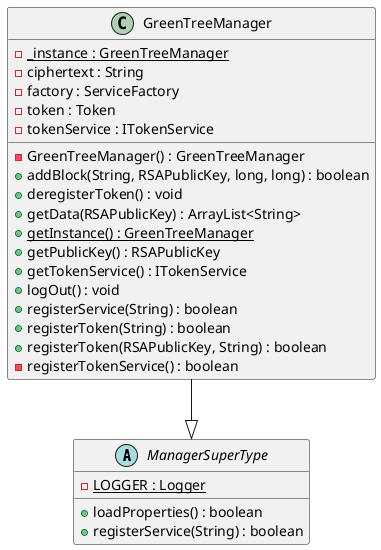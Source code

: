 @startuml
abstract class ManagerSuperType {
    {static} -LOGGER : Logger
    +loadProperties() : boolean
    +registerService(String) : boolean
}

class GreenTreeManager {
    {static} -_instance : GreenTreeManager
    -ciphertext : String
    -factory : ServiceFactory
    -token : Token
    -tokenService : ITokenService
    -GreenTreeManager() : GreenTreeManager
    +addBlock(String, RSAPublicKey, long, long) : boolean
    +deregisterToken() : void
    +getData(RSAPublicKey) : ArrayList<String>
    {static} +getInstance() : GreenTreeManager
    +getPublicKey() : RSAPublicKey
    +getTokenService() : ITokenService
    +logOut() : void
    +registerService(String) : boolean
    +registerToken(String) : boolean
    +registerToken(RSAPublicKey, String) : boolean
    -registerTokenService() : boolean
}

GreenTreeManager --|> ManagerSuperType
@enduml
